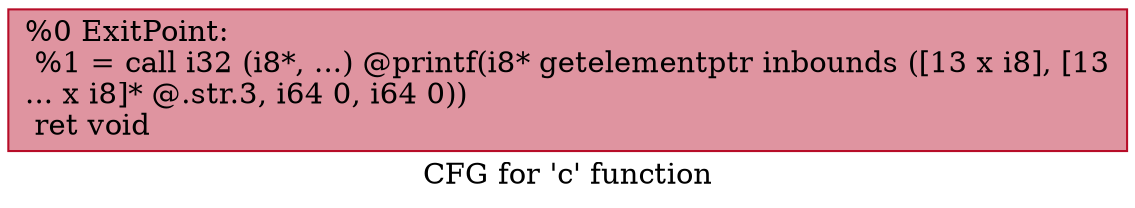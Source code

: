 digraph "CFG for 'c' function" {
	label="CFG for 'c' function";

	Node0x5638be054fb0 [shape=record,color="#b70d28ff", style=filled, fillcolor="#b70d2870",label="{%0 ExitPoint:\l  %1 = call i32 (i8*, ...) @printf(i8* getelementptr inbounds ([13 x i8], [13\l... x i8]* @.str.3, i64 0, i64 0))\l  ret void\l}"];
}
